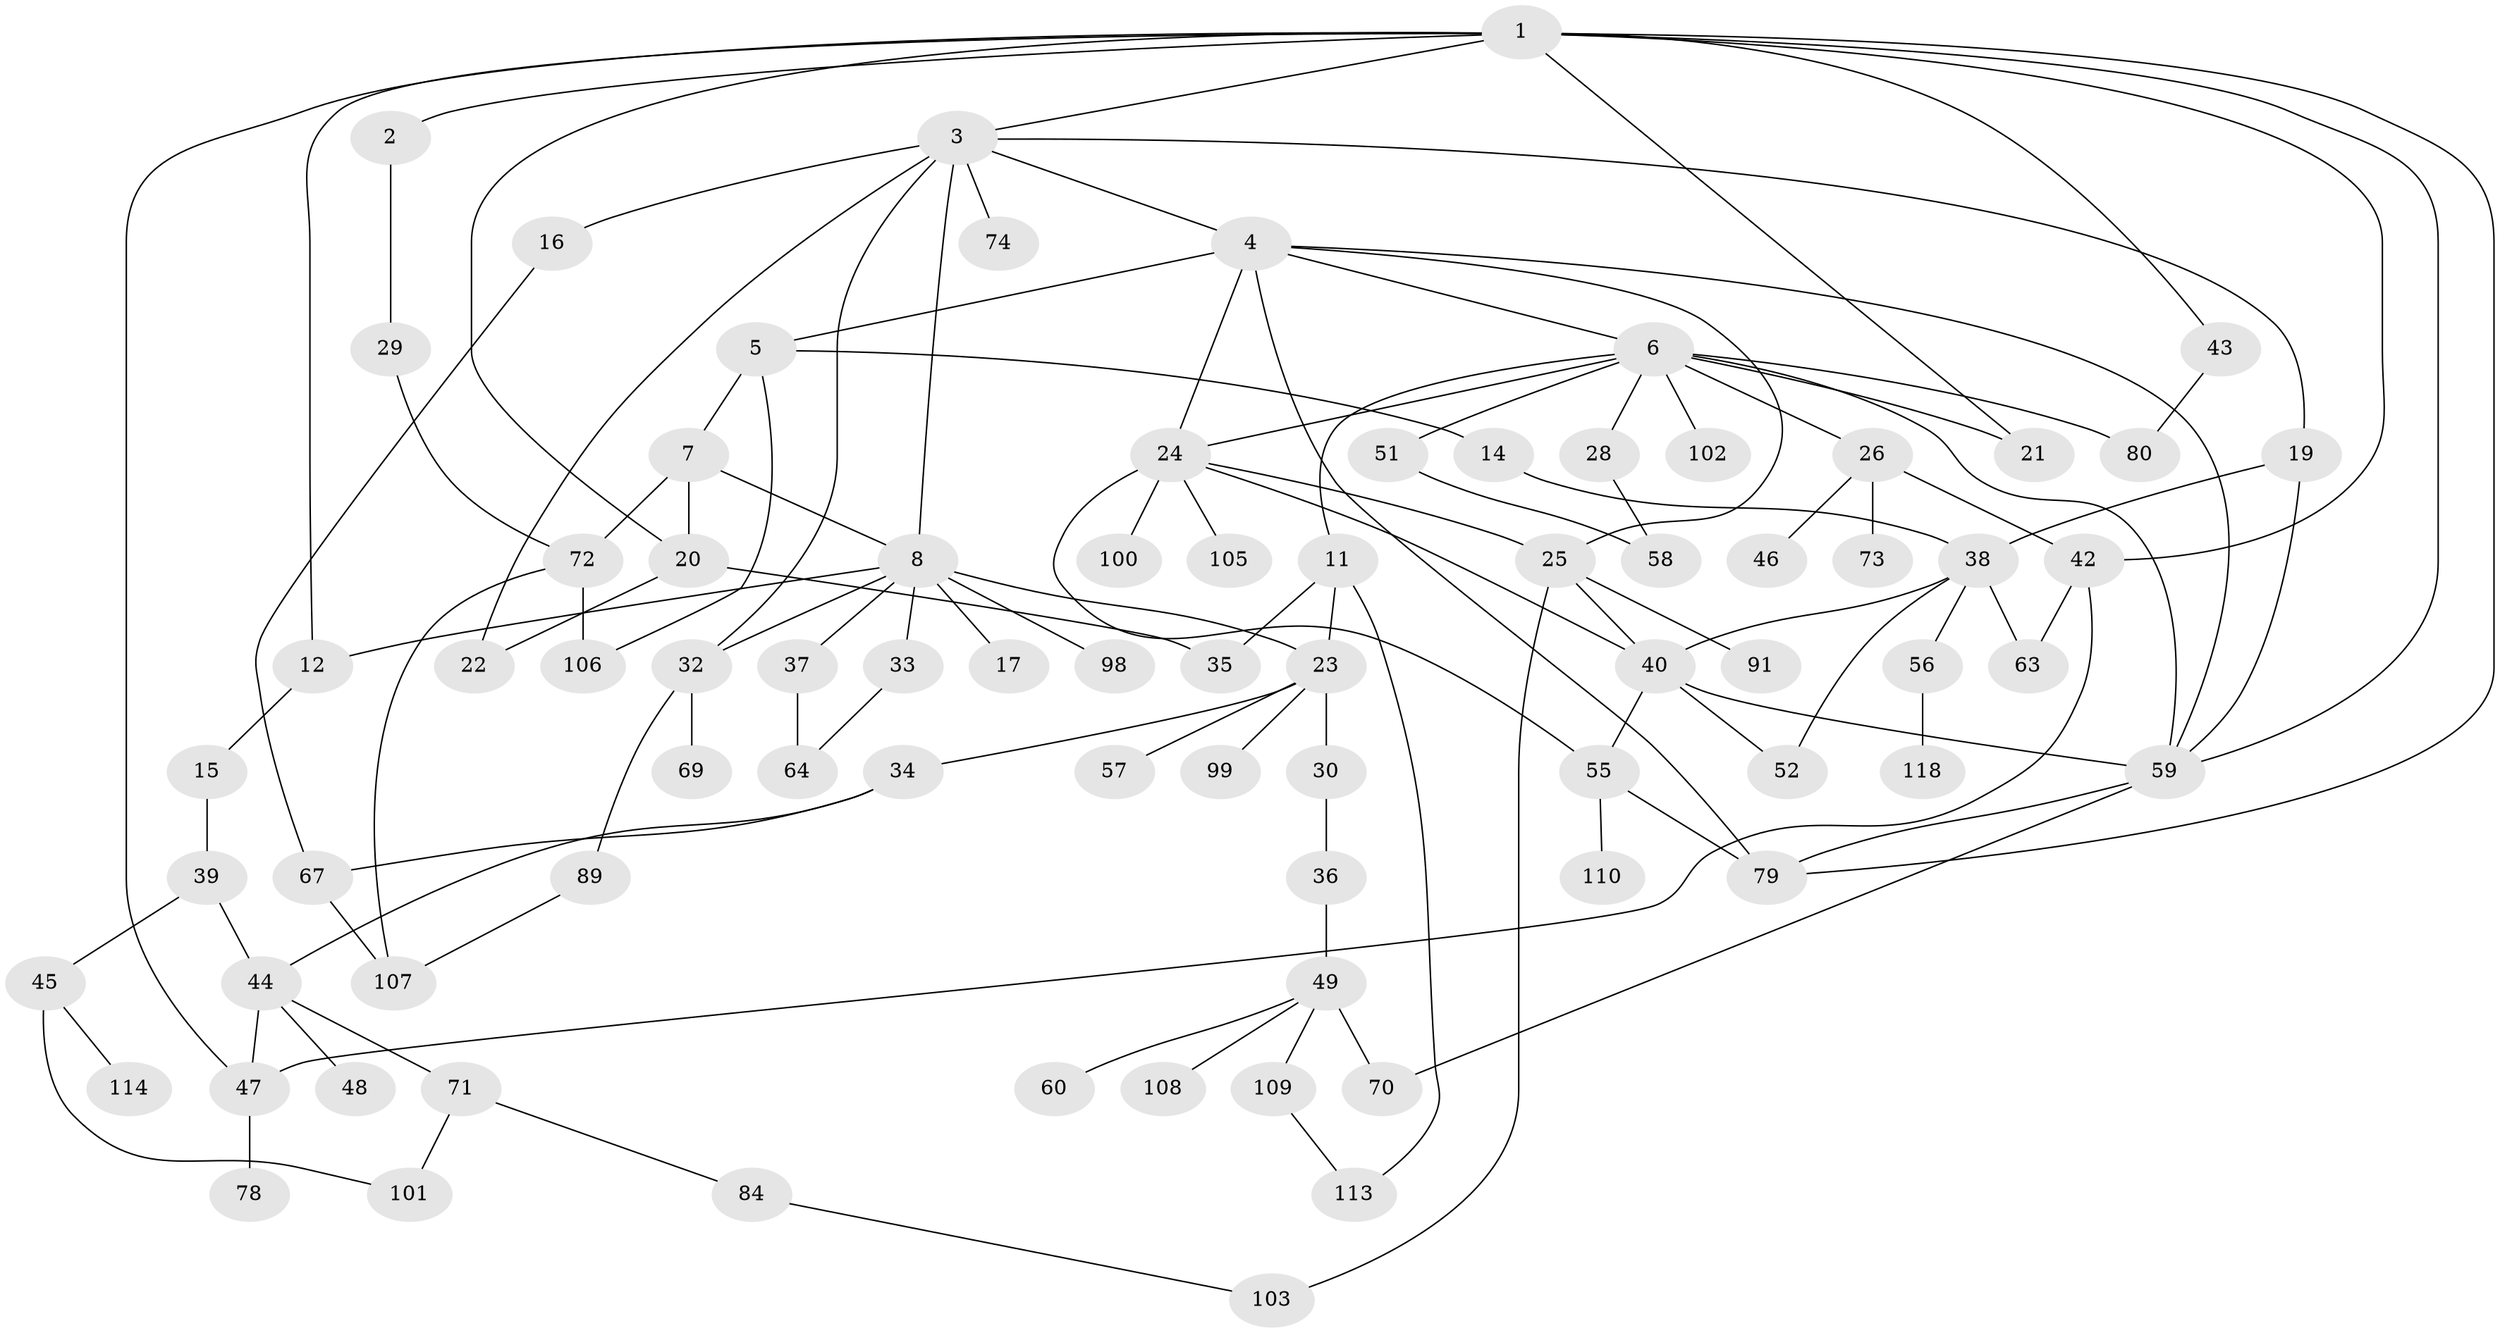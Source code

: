 // original degree distribution, {6: 0.05084745762711865, 3: 0.13559322033898305, 5: 0.0847457627118644, 4: 0.13559322033898305, 2: 0.3389830508474576, 1: 0.2457627118644068, 7: 0.00847457627118644}
// Generated by graph-tools (version 1.1) at 2025/41/03/06/25 10:41:27]
// undirected, 80 vertices, 118 edges
graph export_dot {
graph [start="1"]
  node [color=gray90,style=filled];
  1 [super="+18"];
  2 [super="+97"];
  3 [super="+53"];
  4 [super="+76"];
  5 [super="+13"];
  6 [super="+9"];
  7 [super="+88"];
  8 [super="+10"];
  11 [super="+94"];
  12;
  14;
  15 [super="+116"];
  16;
  17;
  19 [super="+92"];
  20 [super="+77"];
  21;
  22 [super="+62"];
  23 [super="+27"];
  24 [super="+65"];
  25 [super="+31"];
  26;
  28 [super="+95"];
  29;
  30;
  32 [super="+61"];
  33 [super="+83"];
  34 [super="+96"];
  35;
  36;
  37 [super="+68"];
  38 [super="+41"];
  39;
  40 [super="+54"];
  42 [super="+82"];
  43;
  44 [super="+66"];
  45 [super="+104"];
  46 [super="+81"];
  47 [super="+85"];
  48;
  49 [super="+50"];
  51;
  52 [super="+75"];
  55 [super="+111"];
  56;
  57;
  58;
  59 [super="+115"];
  60;
  63 [super="+90"];
  64;
  67 [super="+87"];
  69;
  70;
  71 [super="+112"];
  72 [super="+93"];
  73;
  74 [super="+117"];
  78;
  79 [super="+86"];
  80;
  84;
  89;
  91;
  98;
  99;
  100;
  101;
  102;
  103;
  105;
  106;
  107;
  108;
  109;
  110;
  113;
  114;
  118;
  1 -- 2;
  1 -- 3;
  1 -- 42;
  1 -- 43;
  1 -- 21;
  1 -- 20;
  1 -- 12;
  1 -- 79;
  1 -- 47;
  1 -- 59;
  2 -- 29;
  3 -- 4;
  3 -- 16;
  3 -- 19;
  3 -- 22;
  3 -- 8;
  3 -- 74;
  3 -- 32;
  4 -- 5;
  4 -- 6;
  4 -- 25;
  4 -- 24;
  4 -- 59;
  4 -- 79;
  5 -- 7;
  5 -- 106;
  5 -- 14;
  6 -- 24;
  6 -- 26;
  6 -- 28;
  6 -- 51;
  6 -- 80;
  6 -- 21;
  6 -- 102;
  6 -- 59;
  6 -- 11;
  7 -- 8;
  7 -- 72;
  7 -- 20;
  8 -- 37;
  8 -- 98;
  8 -- 23;
  8 -- 32;
  8 -- 17;
  8 -- 33;
  8 -- 12;
  11 -- 23;
  11 -- 113;
  11 -- 35;
  12 -- 15;
  14 -- 38;
  15 -- 39;
  16 -- 67;
  19 -- 59;
  19 -- 38;
  20 -- 22;
  20 -- 35;
  23 -- 34;
  23 -- 57;
  23 -- 99;
  23 -- 30;
  24 -- 55;
  24 -- 100;
  24 -- 40;
  24 -- 25;
  24 -- 105;
  25 -- 40;
  25 -- 91;
  25 -- 103;
  26 -- 46;
  26 -- 73;
  26 -- 42;
  28 -- 58;
  29 -- 72;
  30 -- 36;
  32 -- 89;
  32 -- 69;
  33 -- 64;
  34 -- 67;
  34 -- 44;
  36 -- 49;
  37 -- 64;
  38 -- 40;
  38 -- 56;
  38 -- 52;
  38 -- 63;
  39 -- 44;
  39 -- 45;
  40 -- 55;
  40 -- 59;
  40 -- 52;
  42 -- 47;
  42 -- 63;
  43 -- 80;
  44 -- 48;
  44 -- 71;
  44 -- 47 [weight=2];
  45 -- 101;
  45 -- 114;
  47 -- 78;
  49 -- 60;
  49 -- 109;
  49 -- 70;
  49 -- 108;
  51 -- 58;
  55 -- 110;
  55 -- 79;
  56 -- 118;
  59 -- 70;
  59 -- 79;
  67 -- 107;
  71 -- 84;
  71 -- 101;
  72 -- 106;
  72 -- 107;
  84 -- 103;
  89 -- 107;
  109 -- 113;
}
